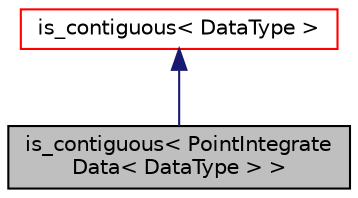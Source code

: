 digraph "is_contiguous&lt; PointIntegrateData&lt; DataType &gt; &gt;"
{
  bgcolor="transparent";
  edge [fontname="Helvetica",fontsize="10",labelfontname="Helvetica",labelfontsize="10"];
  node [fontname="Helvetica",fontsize="10",shape=record];
  Node1 [label="is_contiguous\< PointIntegrate\lData\< DataType \> \>",height=0.2,width=0.4,color="black", fillcolor="grey75", style="filled" fontcolor="black"];
  Node2 -> Node1 [dir="back",color="midnightblue",fontsize="10",style="solid",fontname="Helvetica"];
  Node2 [label="is_contiguous\< DataType \>",height=0.2,width=0.4,color="red",URL="$structFoam_1_1is__contiguous.html"];
}
